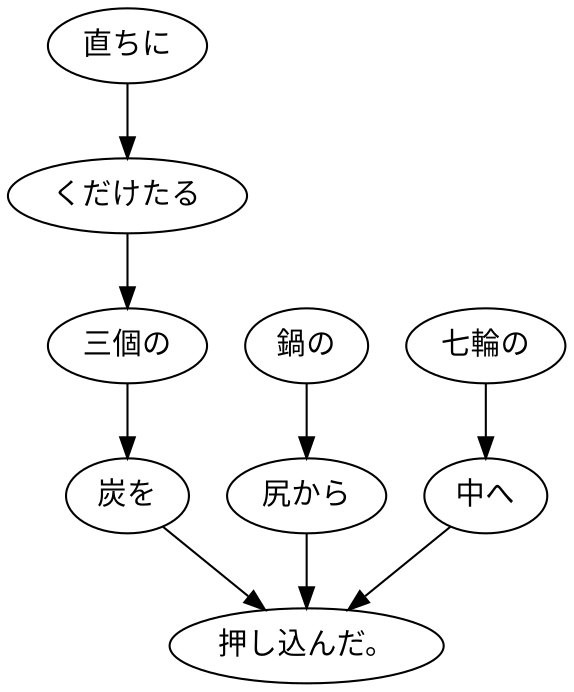 digraph graph6450 {
	node0 [label="直ちに"];
	node1 [label="くだけたる"];
	node2 [label="三個の"];
	node3 [label="炭を"];
	node4 [label="鍋の"];
	node5 [label="尻から"];
	node6 [label="七輪の"];
	node7 [label="中へ"];
	node8 [label="押し込んだ。"];
	node0 -> node1;
	node1 -> node2;
	node2 -> node3;
	node3 -> node8;
	node4 -> node5;
	node5 -> node8;
	node6 -> node7;
	node7 -> node8;
}
